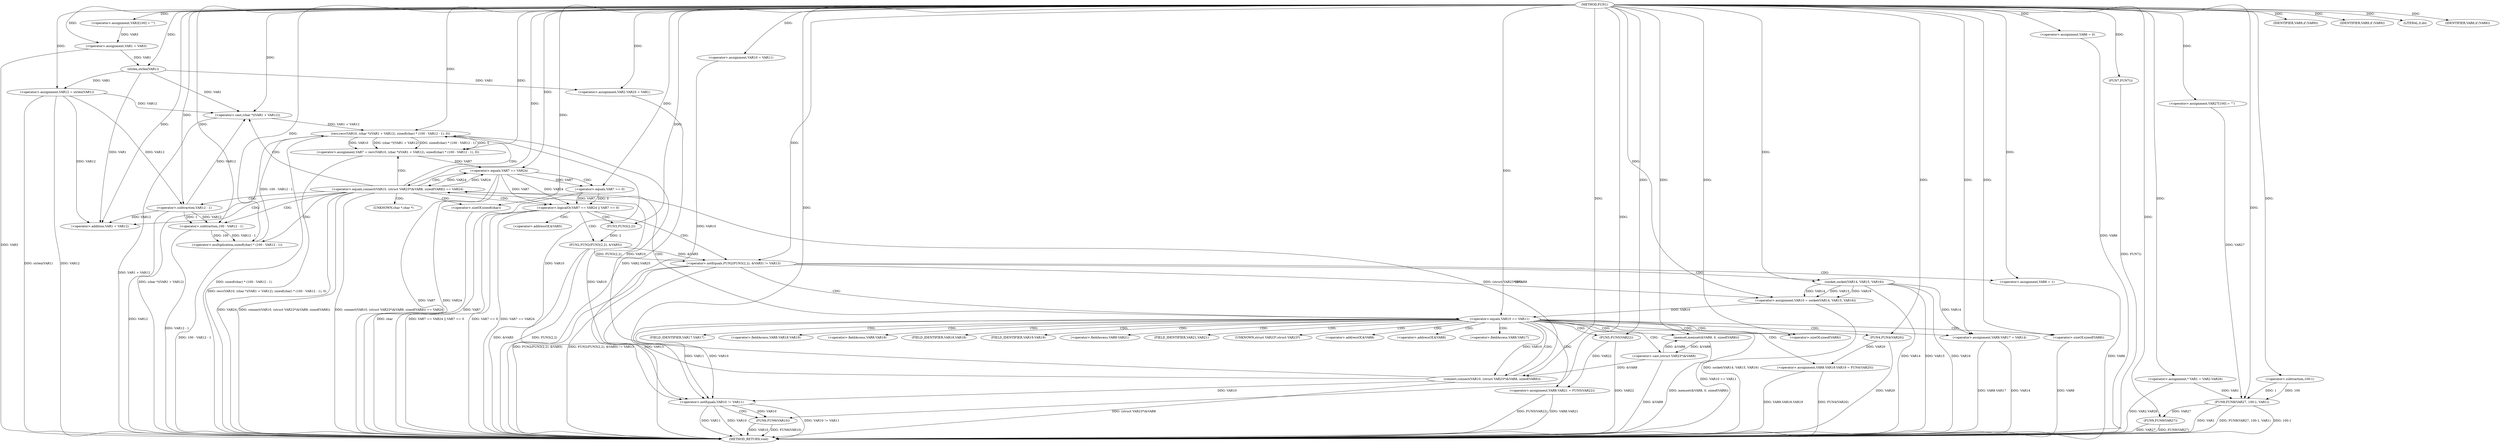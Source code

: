 digraph FUN1 {  
"1000100" [label = "(METHOD,FUN1)" ]
"1000266" [label = "(METHOD_RETURN,void)" ]
"1000105" [label = "(<operator>.assignment,VAR3[100] = \"\")" ]
"1000108" [label = "(<operator>.assignment,VAR1 = VAR3)" ]
"1000114" [label = "(<operator>.assignment,VAR6 = 0)" ]
"1000121" [label = "(<operator>.assignment,VAR10 = VAR11)" ]
"1000125" [label = "(<operator>.assignment,VAR12 = strlen(VAR1))" ]
"1000127" [label = "(strlen,strlen(VAR1))" ]
"1000132" [label = "(<operator>.notEquals,FUN2(FUN3(2,2), &VAR5) != VAR13)" ]
"1000133" [label = "(FUN2,FUN2(FUN3(2,2), &VAR5))" ]
"1000134" [label = "(FUN3,FUN3(2,2))" ]
"1000142" [label = "(<operator>.assignment,VAR6 = 1)" ]
"1000145" [label = "(<operator>.assignment,VAR10 = socket(VAR14, VAR15, VAR16))" ]
"1000147" [label = "(socket,socket(VAR14, VAR15, VAR16))" ]
"1000152" [label = "(<operator>.equals,VAR10 == VAR11)" ]
"1000157" [label = "(memset,memset(&VAR8, 0, sizeof(VAR8)))" ]
"1000161" [label = "(<operator>.sizeOf,sizeof(VAR8))" ]
"1000163" [label = "(<operator>.assignment,VAR8.VAR17 = VAR14)" ]
"1000168" [label = "(<operator>.assignment,VAR8.VAR18.VAR19 = FUN4(VAR20))" ]
"1000174" [label = "(FUN4,FUN4(VAR20))" ]
"1000176" [label = "(<operator>.assignment,VAR8.VAR21 = FUN5(VAR22))" ]
"1000180" [label = "(FUN5,FUN5(VAR22))" ]
"1000183" [label = "(<operator>.equals,connect(VAR10, (struct VAR23*)&VAR8, sizeof(VAR8)) == VAR24)" ]
"1000184" [label = "(connect,connect(VAR10, (struct VAR23*)&VAR8, sizeof(VAR8)))" ]
"1000186" [label = "(<operator>.cast,(struct VAR23*)&VAR8)" ]
"1000190" [label = "(<operator>.sizeOf,sizeof(VAR8))" ]
"1000195" [label = "(<operator>.assignment,VAR7 = recv(VAR10, (char *)(VAR1 + VAR12), sizeof(char) * (100 - VAR12 - 1), 0))" ]
"1000197" [label = "(recv,recv(VAR10, (char *)(VAR1 + VAR12), sizeof(char) * (100 - VAR12 - 1), 0))" ]
"1000199" [label = "(<operator>.cast,(char *)(VAR1 + VAR12))" ]
"1000201" [label = "(<operator>.addition,VAR1 + VAR12)" ]
"1000204" [label = "(<operator>.multiplication,sizeof(char) * (100 - VAR12 - 1))" ]
"1000205" [label = "(<operator>.sizeOf,sizeof(char))" ]
"1000207" [label = "(<operator>.subtraction,100 - VAR12 - 1)" ]
"1000209" [label = "(<operator>.subtraction,VAR12 - 1)" ]
"1000214" [label = "(<operator>.logicalOr,VAR7 == VAR24 || VAR7 == 0)" ]
"1000215" [label = "(<operator>.equals,VAR7 == VAR24)" ]
"1000218" [label = "(<operator>.equals,VAR7 == 0)" ]
"1000224" [label = "(IDENTIFIER,VAR9,if (VAR9))" ]
"1000227" [label = "(IDENTIFIER,VAR9,if (VAR9))" ]
"1000229" [label = "(LITERAL,0,do)" ]
"1000231" [label = "(<operator>.notEquals,VAR10 != VAR11)" ]
"1000235" [label = "(FUN6,FUN6(VAR10))" ]
"1000238" [label = "(IDENTIFIER,VAR6,if (VAR6))" ]
"1000240" [label = "(FUN7,FUN7())" ]
"1000241" [label = "(<operator>.assignment,VAR2.VAR25 = VAR1)" ]
"1000248" [label = "(<operator>.assignment,* VAR1 = VAR2.VAR26)" ]
"1000255" [label = "(<operator>.assignment,VAR27[100] = \"\")" ]
"1000258" [label = "(FUN8,FUN8(VAR27, 100-1, VAR1))" ]
"1000260" [label = "(<operator>.subtraction,100-1)" ]
"1000264" [label = "(FUN9,FUN9(VAR27))" ]
"1000137" [label = "(<operator>.addressOf,&VAR5)" ]
"1000158" [label = "(<operator>.addressOf,&VAR8)" ]
"1000164" [label = "(<operator>.fieldAccess,VAR8.VAR17)" ]
"1000166" [label = "(FIELD_IDENTIFIER,VAR17,VAR17)" ]
"1000169" [label = "(<operator>.fieldAccess,VAR8.VAR18.VAR19)" ]
"1000170" [label = "(<operator>.fieldAccess,VAR8.VAR18)" ]
"1000172" [label = "(FIELD_IDENTIFIER,VAR18,VAR18)" ]
"1000173" [label = "(FIELD_IDENTIFIER,VAR19,VAR19)" ]
"1000177" [label = "(<operator>.fieldAccess,VAR8.VAR21)" ]
"1000179" [label = "(FIELD_IDENTIFIER,VAR21,VAR21)" ]
"1000187" [label = "(UNKNOWN,struct VAR23*,struct VAR23*)" ]
"1000188" [label = "(<operator>.addressOf,&VAR8)" ]
"1000200" [label = "(UNKNOWN,char *,char *)" ]
  "1000180" -> "1000266"  [ label = "DDG: VAR22"] 
  "1000231" -> "1000266"  [ label = "DDG: VAR10 != VAR11"] 
  "1000132" -> "1000266"  [ label = "DDG: FUN2(FUN3(2,2), &VAR5)"] 
  "1000108" -> "1000266"  [ label = "DDG: VAR3"] 
  "1000248" -> "1000266"  [ label = "DDG: VAR2.VAR26"] 
  "1000197" -> "1000266"  [ label = "DDG: sizeof(char) * (100 - VAR12 - 1)"] 
  "1000186" -> "1000266"  [ label = "DDG: &VAR8"] 
  "1000163" -> "1000266"  [ label = "DDG: VAR8.VAR17"] 
  "1000258" -> "1000266"  [ label = "DDG: 100-1"] 
  "1000184" -> "1000266"  [ label = "DDG: (struct VAR23*)&VAR8"] 
  "1000125" -> "1000266"  [ label = "DDG: VAR12"] 
  "1000199" -> "1000266"  [ label = "DDG: VAR1 + VAR12"] 
  "1000207" -> "1000266"  [ label = "DDG: VAR12 - 1"] 
  "1000209" -> "1000266"  [ label = "DDG: VAR12"] 
  "1000235" -> "1000266"  [ label = "DDG: VAR10"] 
  "1000231" -> "1000266"  [ label = "DDG: VAR11"] 
  "1000168" -> "1000266"  [ label = "DDG: VAR8.VAR18.VAR19"] 
  "1000235" -> "1000266"  [ label = "DDG: FUN6(VAR10)"] 
  "1000215" -> "1000266"  [ label = "DDG: VAR7"] 
  "1000157" -> "1000266"  [ label = "DDG: memset(&VAR8, 0, sizeof(VAR8))"] 
  "1000218" -> "1000266"  [ label = "DDG: VAR7"] 
  "1000240" -> "1000266"  [ label = "DDG: FUN7()"] 
  "1000215" -> "1000266"  [ label = "DDG: VAR24"] 
  "1000214" -> "1000266"  [ label = "DDG: VAR7 == VAR24 || VAR7 == 0"] 
  "1000205" -> "1000266"  [ label = "DDG: char"] 
  "1000132" -> "1000266"  [ label = "DDG: FUN2(FUN3(2,2), &VAR5) != VAR13"] 
  "1000132" -> "1000266"  [ label = "DDG: VAR13"] 
  "1000183" -> "1000266"  [ label = "DDG: connect(VAR10, (struct VAR23*)&VAR8, sizeof(VAR8))"] 
  "1000152" -> "1000266"  [ label = "DDG: VAR10 == VAR11"] 
  "1000264" -> "1000266"  [ label = "DDG: VAR27"] 
  "1000163" -> "1000266"  [ label = "DDG: VAR14"] 
  "1000133" -> "1000266"  [ label = "DDG: FUN3(2,2)"] 
  "1000190" -> "1000266"  [ label = "DDG: VAR8"] 
  "1000114" -> "1000266"  [ label = "DDG: VAR6"] 
  "1000258" -> "1000266"  [ label = "DDG: VAR1"] 
  "1000176" -> "1000266"  [ label = "DDG: FUN5(VAR22)"] 
  "1000264" -> "1000266"  [ label = "DDG: FUN9(VAR27)"] 
  "1000214" -> "1000266"  [ label = "DDG: VAR7 == 0"] 
  "1000147" -> "1000266"  [ label = "DDG: VAR15"] 
  "1000258" -> "1000266"  [ label = "DDG: FUN8(VAR27, 100-1, VAR1)"] 
  "1000147" -> "1000266"  [ label = "DDG: VAR14"] 
  "1000204" -> "1000266"  [ label = "DDG: 100 - VAR12 - 1"] 
  "1000125" -> "1000266"  [ label = "DDG: strlen(VAR1)"] 
  "1000195" -> "1000266"  [ label = "DDG: recv(VAR10, (char *)(VAR1 + VAR12), sizeof(char) * (100 - VAR12 - 1), 0)"] 
  "1000197" -> "1000266"  [ label = "DDG: (char *)(VAR1 + VAR12)"] 
  "1000231" -> "1000266"  [ label = "DDG: VAR10"] 
  "1000142" -> "1000266"  [ label = "DDG: VAR6"] 
  "1000241" -> "1000266"  [ label = "DDG: VAR2.VAR25"] 
  "1000214" -> "1000266"  [ label = "DDG: VAR7 == VAR24"] 
  "1000176" -> "1000266"  [ label = "DDG: VAR8.VAR21"] 
  "1000147" -> "1000266"  [ label = "DDG: VAR16"] 
  "1000145" -> "1000266"  [ label = "DDG: socket(VAR14, VAR15, VAR16)"] 
  "1000183" -> "1000266"  [ label = "DDG: connect(VAR10, (struct VAR23*)&VAR8, sizeof(VAR8)) == VAR24"] 
  "1000183" -> "1000266"  [ label = "DDG: VAR24"] 
  "1000168" -> "1000266"  [ label = "DDG: FUN4(VAR20)"] 
  "1000133" -> "1000266"  [ label = "DDG: &VAR5"] 
  "1000174" -> "1000266"  [ label = "DDG: VAR20"] 
  "1000100" -> "1000105"  [ label = "DDG: "] 
  "1000105" -> "1000108"  [ label = "DDG: VAR3"] 
  "1000100" -> "1000108"  [ label = "DDG: "] 
  "1000100" -> "1000114"  [ label = "DDG: "] 
  "1000100" -> "1000121"  [ label = "DDG: "] 
  "1000127" -> "1000125"  [ label = "DDG: VAR1"] 
  "1000100" -> "1000125"  [ label = "DDG: "] 
  "1000108" -> "1000127"  [ label = "DDG: VAR1"] 
  "1000100" -> "1000127"  [ label = "DDG: "] 
  "1000133" -> "1000132"  [ label = "DDG: FUN3(2,2)"] 
  "1000133" -> "1000132"  [ label = "DDG: &VAR5"] 
  "1000134" -> "1000133"  [ label = "DDG: 2"] 
  "1000100" -> "1000134"  [ label = "DDG: "] 
  "1000100" -> "1000132"  [ label = "DDG: "] 
  "1000100" -> "1000142"  [ label = "DDG: "] 
  "1000147" -> "1000145"  [ label = "DDG: VAR14"] 
  "1000147" -> "1000145"  [ label = "DDG: VAR15"] 
  "1000147" -> "1000145"  [ label = "DDG: VAR16"] 
  "1000100" -> "1000145"  [ label = "DDG: "] 
  "1000100" -> "1000147"  [ label = "DDG: "] 
  "1000145" -> "1000152"  [ label = "DDG: VAR10"] 
  "1000100" -> "1000152"  [ label = "DDG: "] 
  "1000186" -> "1000157"  [ label = "DDG: &VAR8"] 
  "1000100" -> "1000157"  [ label = "DDG: "] 
  "1000100" -> "1000161"  [ label = "DDG: "] 
  "1000147" -> "1000163"  [ label = "DDG: VAR14"] 
  "1000100" -> "1000163"  [ label = "DDG: "] 
  "1000174" -> "1000168"  [ label = "DDG: VAR20"] 
  "1000100" -> "1000174"  [ label = "DDG: "] 
  "1000180" -> "1000176"  [ label = "DDG: VAR22"] 
  "1000100" -> "1000180"  [ label = "DDG: "] 
  "1000184" -> "1000183"  [ label = "DDG: VAR10"] 
  "1000184" -> "1000183"  [ label = "DDG: (struct VAR23*)&VAR8"] 
  "1000152" -> "1000184"  [ label = "DDG: VAR10"] 
  "1000100" -> "1000184"  [ label = "DDG: "] 
  "1000186" -> "1000184"  [ label = "DDG: &VAR8"] 
  "1000157" -> "1000186"  [ label = "DDG: &VAR8"] 
  "1000100" -> "1000190"  [ label = "DDG: "] 
  "1000215" -> "1000183"  [ label = "DDG: VAR24"] 
  "1000100" -> "1000183"  [ label = "DDG: "] 
  "1000197" -> "1000195"  [ label = "DDG: VAR10"] 
  "1000197" -> "1000195"  [ label = "DDG: (char *)(VAR1 + VAR12)"] 
  "1000197" -> "1000195"  [ label = "DDG: sizeof(char) * (100 - VAR12 - 1)"] 
  "1000197" -> "1000195"  [ label = "DDG: 0"] 
  "1000100" -> "1000195"  [ label = "DDG: "] 
  "1000184" -> "1000197"  [ label = "DDG: VAR10"] 
  "1000100" -> "1000197"  [ label = "DDG: "] 
  "1000199" -> "1000197"  [ label = "DDG: VAR1 + VAR12"] 
  "1000127" -> "1000199"  [ label = "DDG: VAR1"] 
  "1000100" -> "1000199"  [ label = "DDG: "] 
  "1000125" -> "1000199"  [ label = "DDG: VAR12"] 
  "1000209" -> "1000199"  [ label = "DDG: VAR12"] 
  "1000127" -> "1000201"  [ label = "DDG: VAR1"] 
  "1000100" -> "1000201"  [ label = "DDG: "] 
  "1000125" -> "1000201"  [ label = "DDG: VAR12"] 
  "1000209" -> "1000201"  [ label = "DDG: VAR12"] 
  "1000204" -> "1000197"  [ label = "DDG: 100 - VAR12 - 1"] 
  "1000100" -> "1000204"  [ label = "DDG: "] 
  "1000100" -> "1000205"  [ label = "DDG: "] 
  "1000207" -> "1000204"  [ label = "DDG: 100"] 
  "1000207" -> "1000204"  [ label = "DDG: VAR12 - 1"] 
  "1000100" -> "1000207"  [ label = "DDG: "] 
  "1000209" -> "1000207"  [ label = "DDG: VAR12"] 
  "1000209" -> "1000207"  [ label = "DDG: 1"] 
  "1000100" -> "1000209"  [ label = "DDG: "] 
  "1000125" -> "1000209"  [ label = "DDG: VAR12"] 
  "1000215" -> "1000214"  [ label = "DDG: VAR7"] 
  "1000215" -> "1000214"  [ label = "DDG: VAR24"] 
  "1000195" -> "1000215"  [ label = "DDG: VAR7"] 
  "1000100" -> "1000215"  [ label = "DDG: "] 
  "1000183" -> "1000215"  [ label = "DDG: VAR24"] 
  "1000218" -> "1000214"  [ label = "DDG: VAR7"] 
  "1000218" -> "1000214"  [ label = "DDG: 0"] 
  "1000215" -> "1000218"  [ label = "DDG: VAR7"] 
  "1000100" -> "1000218"  [ label = "DDG: "] 
  "1000100" -> "1000224"  [ label = "DDG: "] 
  "1000100" -> "1000227"  [ label = "DDG: "] 
  "1000100" -> "1000229"  [ label = "DDG: "] 
  "1000184" -> "1000231"  [ label = "DDG: VAR10"] 
  "1000152" -> "1000231"  [ label = "DDG: VAR10"] 
  "1000121" -> "1000231"  [ label = "DDG: VAR10"] 
  "1000197" -> "1000231"  [ label = "DDG: VAR10"] 
  "1000100" -> "1000231"  [ label = "DDG: "] 
  "1000152" -> "1000231"  [ label = "DDG: VAR11"] 
  "1000231" -> "1000235"  [ label = "DDG: VAR10"] 
  "1000100" -> "1000235"  [ label = "DDG: "] 
  "1000100" -> "1000238"  [ label = "DDG: "] 
  "1000100" -> "1000240"  [ label = "DDG: "] 
  "1000127" -> "1000241"  [ label = "DDG: VAR1"] 
  "1000100" -> "1000241"  [ label = "DDG: "] 
  "1000100" -> "1000248"  [ label = "DDG: "] 
  "1000100" -> "1000255"  [ label = "DDG: "] 
  "1000255" -> "1000258"  [ label = "DDG: VAR27"] 
  "1000100" -> "1000258"  [ label = "DDG: "] 
  "1000260" -> "1000258"  [ label = "DDG: 100"] 
  "1000260" -> "1000258"  [ label = "DDG: 1"] 
  "1000100" -> "1000260"  [ label = "DDG: "] 
  "1000248" -> "1000258"  [ label = "DDG: VAR1"] 
  "1000258" -> "1000264"  [ label = "DDG: VAR27"] 
  "1000100" -> "1000264"  [ label = "DDG: "] 
  "1000132" -> "1000142"  [ label = "CDG: "] 
  "1000132" -> "1000152"  [ label = "CDG: "] 
  "1000132" -> "1000147"  [ label = "CDG: "] 
  "1000132" -> "1000145"  [ label = "CDG: "] 
  "1000152" -> "1000164"  [ label = "CDG: "] 
  "1000152" -> "1000174"  [ label = "CDG: "] 
  "1000152" -> "1000161"  [ label = "CDG: "] 
  "1000152" -> "1000186"  [ label = "CDG: "] 
  "1000152" -> "1000166"  [ label = "CDG: "] 
  "1000152" -> "1000180"  [ label = "CDG: "] 
  "1000152" -> "1000183"  [ label = "CDG: "] 
  "1000152" -> "1000157"  [ label = "CDG: "] 
  "1000152" -> "1000172"  [ label = "CDG: "] 
  "1000152" -> "1000169"  [ label = "CDG: "] 
  "1000152" -> "1000163"  [ label = "CDG: "] 
  "1000152" -> "1000168"  [ label = "CDG: "] 
  "1000152" -> "1000188"  [ label = "CDG: "] 
  "1000152" -> "1000190"  [ label = "CDG: "] 
  "1000152" -> "1000173"  [ label = "CDG: "] 
  "1000152" -> "1000158"  [ label = "CDG: "] 
  "1000152" -> "1000170"  [ label = "CDG: "] 
  "1000152" -> "1000179"  [ label = "CDG: "] 
  "1000152" -> "1000184"  [ label = "CDG: "] 
  "1000152" -> "1000176"  [ label = "CDG: "] 
  "1000152" -> "1000177"  [ label = "CDG: "] 
  "1000152" -> "1000187"  [ label = "CDG: "] 
  "1000183" -> "1000200"  [ label = "CDG: "] 
  "1000183" -> "1000199"  [ label = "CDG: "] 
  "1000183" -> "1000195"  [ label = "CDG: "] 
  "1000183" -> "1000197"  [ label = "CDG: "] 
  "1000183" -> "1000204"  [ label = "CDG: "] 
  "1000183" -> "1000215"  [ label = "CDG: "] 
  "1000183" -> "1000207"  [ label = "CDG: "] 
  "1000183" -> "1000214"  [ label = "CDG: "] 
  "1000183" -> "1000205"  [ label = "CDG: "] 
  "1000183" -> "1000201"  [ label = "CDG: "] 
  "1000183" -> "1000209"  [ label = "CDG: "] 
  "1000214" -> "1000133"  [ label = "CDG: "] 
  "1000214" -> "1000132"  [ label = "CDG: "] 
  "1000214" -> "1000137"  [ label = "CDG: "] 
  "1000214" -> "1000134"  [ label = "CDG: "] 
  "1000215" -> "1000218"  [ label = "CDG: "] 
  "1000231" -> "1000235"  [ label = "CDG: "] 
}
